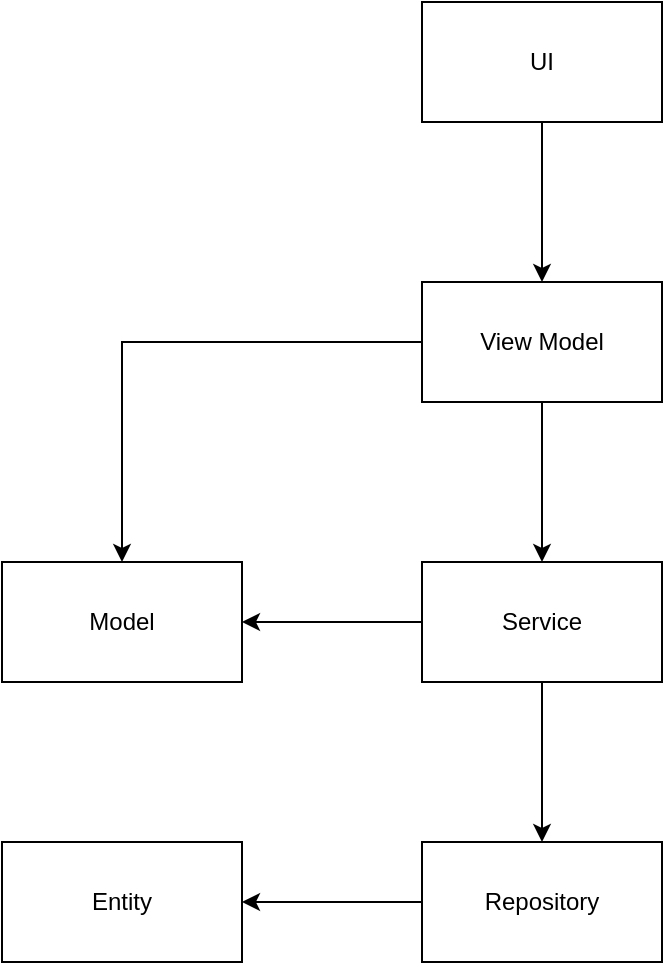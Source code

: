 <mxfile version="21.5.0" type="github">
  <diagram name="第 1 页" id="eqzriuL-sAhW4ZtApeQP">
    <mxGraphModel dx="1434" dy="746" grid="1" gridSize="10" guides="1" tooltips="1" connect="1" arrows="1" fold="1" page="1" pageScale="1" pageWidth="827" pageHeight="1169" math="0" shadow="0">
      <root>
        <mxCell id="0" />
        <mxCell id="1" parent="0" />
        <mxCell id="PcTVYHSAwl9tAgi3bwZX-3" value="" style="edgeStyle=orthogonalEdgeStyle;rounded=0;orthogonalLoop=1;jettySize=auto;html=1;" parent="1" source="PcTVYHSAwl9tAgi3bwZX-1" target="PcTVYHSAwl9tAgi3bwZX-2" edge="1">
          <mxGeometry relative="1" as="geometry" />
        </mxCell>
        <mxCell id="PcTVYHSAwl9tAgi3bwZX-1" value="UI" style="rounded=0;whiteSpace=wrap;html=1;" parent="1" vertex="1">
          <mxGeometry x="250" y="105" width="120" height="60" as="geometry" />
        </mxCell>
        <mxCell id="PcTVYHSAwl9tAgi3bwZX-5" value="" style="edgeStyle=orthogonalEdgeStyle;rounded=0;orthogonalLoop=1;jettySize=auto;html=1;" parent="1" source="PcTVYHSAwl9tAgi3bwZX-2" target="PcTVYHSAwl9tAgi3bwZX-4" edge="1">
          <mxGeometry relative="1" as="geometry" />
        </mxCell>
        <mxCell id="PcTVYHSAwl9tAgi3bwZX-12" style="edgeStyle=orthogonalEdgeStyle;rounded=0;orthogonalLoop=1;jettySize=auto;html=1;entryX=0.5;entryY=0;entryDx=0;entryDy=0;" parent="1" source="PcTVYHSAwl9tAgi3bwZX-2" target="PcTVYHSAwl9tAgi3bwZX-9" edge="1">
          <mxGeometry relative="1" as="geometry" />
        </mxCell>
        <mxCell id="PcTVYHSAwl9tAgi3bwZX-2" value="View Model" style="rounded=0;whiteSpace=wrap;html=1;" parent="1" vertex="1">
          <mxGeometry x="250" y="245" width="120" height="60" as="geometry" />
        </mxCell>
        <mxCell id="PcTVYHSAwl9tAgi3bwZX-7" value="" style="edgeStyle=orthogonalEdgeStyle;rounded=0;orthogonalLoop=1;jettySize=auto;html=1;" parent="1" source="PcTVYHSAwl9tAgi3bwZX-4" target="PcTVYHSAwl9tAgi3bwZX-6" edge="1">
          <mxGeometry relative="1" as="geometry" />
        </mxCell>
        <mxCell id="PcTVYHSAwl9tAgi3bwZX-11" style="edgeStyle=orthogonalEdgeStyle;rounded=0;orthogonalLoop=1;jettySize=auto;html=1;entryX=1;entryY=0.5;entryDx=0;entryDy=0;" parent="1" source="PcTVYHSAwl9tAgi3bwZX-4" target="PcTVYHSAwl9tAgi3bwZX-9" edge="1">
          <mxGeometry relative="1" as="geometry" />
        </mxCell>
        <mxCell id="PcTVYHSAwl9tAgi3bwZX-4" value="Service" style="rounded=0;whiteSpace=wrap;html=1;" parent="1" vertex="1">
          <mxGeometry x="250" y="385" width="120" height="60" as="geometry" />
        </mxCell>
        <mxCell id="PcTVYHSAwl9tAgi3bwZX-10" value="" style="edgeStyle=orthogonalEdgeStyle;rounded=0;orthogonalLoop=1;jettySize=auto;html=1;entryX=1;entryY=0.5;entryDx=0;entryDy=0;" parent="1" source="PcTVYHSAwl9tAgi3bwZX-6" target="J0nw22CqU4UI4IH4DsBK-1" edge="1">
          <mxGeometry relative="1" as="geometry" />
        </mxCell>
        <mxCell id="PcTVYHSAwl9tAgi3bwZX-6" value="Repository" style="rounded=0;whiteSpace=wrap;html=1;" parent="1" vertex="1">
          <mxGeometry x="250" y="525" width="120" height="60" as="geometry" />
        </mxCell>
        <mxCell id="PcTVYHSAwl9tAgi3bwZX-9" value="Model" style="rounded=0;whiteSpace=wrap;html=1;" parent="1" vertex="1">
          <mxGeometry x="40" y="385" width="120" height="60" as="geometry" />
        </mxCell>
        <mxCell id="J0nw22CqU4UI4IH4DsBK-1" value="Entity" style="rounded=0;whiteSpace=wrap;html=1;" vertex="1" parent="1">
          <mxGeometry x="40" y="525" width="120" height="60" as="geometry" />
        </mxCell>
      </root>
    </mxGraphModel>
  </diagram>
</mxfile>
